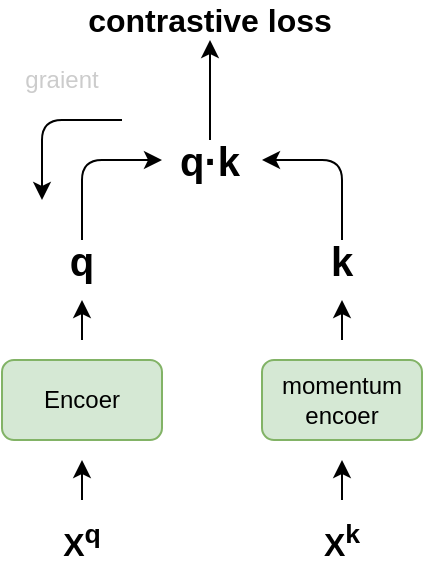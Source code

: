 <mxfile version="14.6.9" type="github">
  <diagram id="KqNUpz4bSsDNq1EWpwz9" name="第 1 页">
    <mxGraphModel dx="782" dy="551" grid="1" gridSize="10" guides="1" tooltips="1" connect="1" arrows="1" fold="1" page="1" pageScale="1" pageWidth="827" pageHeight="1169" math="0" shadow="0">
      <root>
        <mxCell id="0" />
        <mxCell id="1" parent="0" />
        <mxCell id="UDNK97W12JHsdHOpvgaN-3" value="" style="edgeStyle=orthogonalEdgeStyle;rounded=0;orthogonalLoop=1;jettySize=auto;html=1;" edge="1" parent="1">
          <mxGeometry relative="1" as="geometry">
            <mxPoint x="350" y="290" as="sourcePoint" />
            <mxPoint x="350" y="270" as="targetPoint" />
          </mxGeometry>
        </mxCell>
        <mxCell id="UDNK97W12JHsdHOpvgaN-1" value="&lt;font style=&quot;font-size: 16px&quot;&gt;&lt;b&gt;X&lt;sup&gt;q&lt;/sup&gt;&lt;/b&gt;&lt;/font&gt;" style="text;html=1;strokeColor=none;fillColor=none;align=center;verticalAlign=middle;whiteSpace=wrap;rounded=0;" vertex="1" parent="1">
          <mxGeometry x="330" y="300" width="40" height="20" as="geometry" />
        </mxCell>
        <mxCell id="UDNK97W12JHsdHOpvgaN-18" value="" style="edgeStyle=orthogonalEdgeStyle;rounded=0;orthogonalLoop=1;jettySize=auto;html=1;" edge="1" parent="1">
          <mxGeometry relative="1" as="geometry">
            <mxPoint x="350" y="210" as="sourcePoint" />
            <mxPoint x="350" y="190" as="targetPoint" />
          </mxGeometry>
        </mxCell>
        <mxCell id="UDNK97W12JHsdHOpvgaN-2" value="Encoer" style="rounded=1;whiteSpace=wrap;html=1;fillColor=#d5e8d4;strokeColor=#82b366;" vertex="1" parent="1">
          <mxGeometry x="310" y="220" width="80" height="40" as="geometry" />
        </mxCell>
        <mxCell id="UDNK97W12JHsdHOpvgaN-4" value="&lt;font style=&quot;font-size: 20px&quot;&gt;&lt;b&gt;q&lt;/b&gt;&lt;/font&gt;" style="text;html=1;strokeColor=none;fillColor=none;align=center;verticalAlign=middle;whiteSpace=wrap;rounded=0;" vertex="1" parent="1">
          <mxGeometry x="330" y="160" width="40" height="20" as="geometry" />
        </mxCell>
        <mxCell id="UDNK97W12JHsdHOpvgaN-27" value="" style="edgeStyle=orthogonalEdgeStyle;rounded=0;orthogonalLoop=1;jettySize=auto;html=1;" edge="1" parent="1" source="UDNK97W12JHsdHOpvgaN-8" target="UDNK97W12JHsdHOpvgaN-25">
          <mxGeometry relative="1" as="geometry" />
        </mxCell>
        <mxCell id="UDNK97W12JHsdHOpvgaN-8" value="&lt;font style=&quot;font-size: 20px&quot;&gt;&lt;b&gt;q·k&lt;br&gt;&lt;/b&gt;&lt;/font&gt;" style="text;html=1;strokeColor=none;fillColor=none;align=center;verticalAlign=middle;whiteSpace=wrap;rounded=0;" vertex="1" parent="1">
          <mxGeometry x="394" y="110" width="40" height="20" as="geometry" />
        </mxCell>
        <mxCell id="UDNK97W12JHsdHOpvgaN-15" value="" style="edgeStyle=segmentEdgeStyle;endArrow=classic;html=1;" edge="1" parent="1">
          <mxGeometry width="50" height="50" relative="1" as="geometry">
            <mxPoint x="370" y="100" as="sourcePoint" />
            <mxPoint x="330" y="140" as="targetPoint" />
            <Array as="points">
              <mxPoint x="330" y="100" />
            </Array>
          </mxGeometry>
        </mxCell>
        <mxCell id="UDNK97W12JHsdHOpvgaN-16" value="" style="edgeStyle=segmentEdgeStyle;endArrow=classic;html=1;" edge="1" parent="1">
          <mxGeometry width="50" height="50" relative="1" as="geometry">
            <mxPoint x="350" y="160" as="sourcePoint" />
            <mxPoint x="390" y="120" as="targetPoint" />
            <Array as="points">
              <mxPoint x="350" y="120" />
            </Array>
          </mxGeometry>
        </mxCell>
        <mxCell id="UDNK97W12JHsdHOpvgaN-17" value="&lt;font color=&quot;#CCCCCC&quot;&gt;graient&lt;/font&gt;" style="text;html=1;strokeColor=none;fillColor=none;align=center;verticalAlign=middle;whiteSpace=wrap;rounded=0;" vertex="1" parent="1">
          <mxGeometry x="320" y="70" width="40" height="20" as="geometry" />
        </mxCell>
        <mxCell id="UDNK97W12JHsdHOpvgaN-19" value="" style="edgeStyle=orthogonalEdgeStyle;rounded=0;orthogonalLoop=1;jettySize=auto;html=1;" edge="1" parent="1">
          <mxGeometry relative="1" as="geometry">
            <mxPoint x="480" y="290" as="sourcePoint" />
            <mxPoint x="480" y="270" as="targetPoint" />
          </mxGeometry>
        </mxCell>
        <mxCell id="UDNK97W12JHsdHOpvgaN-20" value="&lt;font style=&quot;font-size: 16px&quot;&gt;&lt;b&gt;X&lt;sup&gt;k&lt;/sup&gt;&lt;/b&gt;&lt;/font&gt;" style="text;html=1;strokeColor=none;fillColor=none;align=center;verticalAlign=middle;whiteSpace=wrap;rounded=0;" vertex="1" parent="1">
          <mxGeometry x="460" y="300" width="40" height="20" as="geometry" />
        </mxCell>
        <mxCell id="UDNK97W12JHsdHOpvgaN-21" value="" style="edgeStyle=orthogonalEdgeStyle;rounded=0;orthogonalLoop=1;jettySize=auto;html=1;" edge="1" parent="1">
          <mxGeometry relative="1" as="geometry">
            <mxPoint x="480" y="210" as="sourcePoint" />
            <mxPoint x="480" y="190" as="targetPoint" />
          </mxGeometry>
        </mxCell>
        <mxCell id="UDNK97W12JHsdHOpvgaN-22" value="&lt;div&gt;momentum&lt;/div&gt;&lt;div&gt;encoer&lt;br&gt;&lt;/div&gt;" style="rounded=1;whiteSpace=wrap;html=1;fillColor=#d5e8d4;strokeColor=#82b366;" vertex="1" parent="1">
          <mxGeometry x="440" y="220" width="80" height="40" as="geometry" />
        </mxCell>
        <mxCell id="UDNK97W12JHsdHOpvgaN-23" value="&lt;b&gt;&lt;font style=&quot;font-size: 20px&quot;&gt;k&lt;/font&gt;&lt;/b&gt;" style="text;html=1;strokeColor=none;fillColor=none;align=center;verticalAlign=middle;whiteSpace=wrap;rounded=0;" vertex="1" parent="1">
          <mxGeometry x="460" y="160" width="40" height="20" as="geometry" />
        </mxCell>
        <mxCell id="UDNK97W12JHsdHOpvgaN-24" value="" style="edgeStyle=segmentEdgeStyle;endArrow=classic;html=1;" edge="1" parent="1">
          <mxGeometry width="50" height="50" relative="1" as="geometry">
            <mxPoint x="480" y="160" as="sourcePoint" />
            <mxPoint x="440" y="120" as="targetPoint" />
            <Array as="points">
              <mxPoint x="480" y="120" />
            </Array>
          </mxGeometry>
        </mxCell>
        <mxCell id="UDNK97W12JHsdHOpvgaN-25" value="&lt;font style=&quot;font-size: 16px&quot;&gt;&lt;b&gt;&lt;font style=&quot;font-size: 16px&quot;&gt;contrastive loss&lt;/font&gt;&lt;/b&gt;&lt;/font&gt;" style="text;html=1;strokeColor=none;fillColor=none;align=center;verticalAlign=middle;whiteSpace=wrap;rounded=0;" vertex="1" parent="1">
          <mxGeometry x="346" y="40" width="136" height="20" as="geometry" />
        </mxCell>
      </root>
    </mxGraphModel>
  </diagram>
</mxfile>
